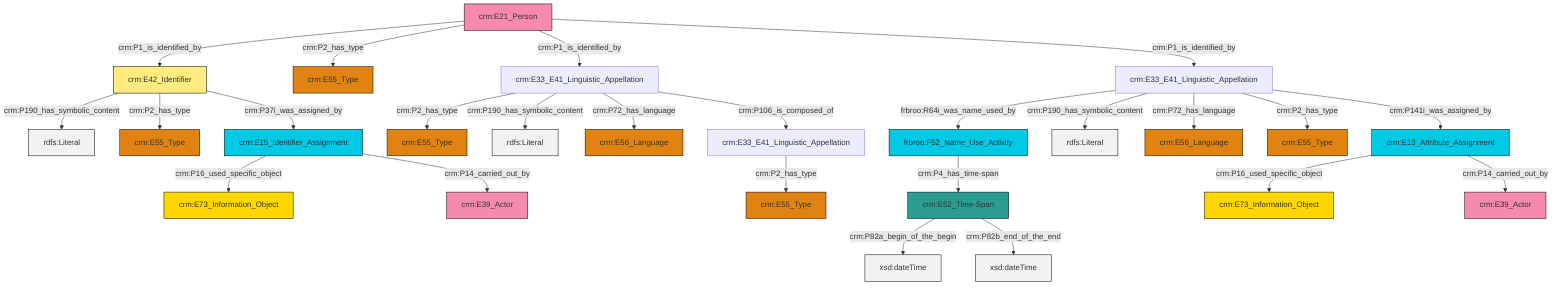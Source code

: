 graph TD
classDef Literal fill:#f2f2f2,stroke:#000000;
classDef CRM_Entity fill:#FFFFFF,stroke:#000000;
classDef Temporal_Entity fill:#00C9E6, stroke:#000000;
classDef Type fill:#E18312, stroke:#000000;
classDef Time-Span fill:#2C9C91, stroke:#000000;
classDef Appellation fill:#FFEB7F, stroke:#000000;
classDef Place fill:#008836, stroke:#000000;
classDef Persistent_Item fill:#B266B2, stroke:#000000;
classDef Conceptual_Object fill:#FFD700, stroke:#000000;
classDef Physical_Thing fill:#D2B48C, stroke:#000000;
classDef Actor fill:#f58aad, stroke:#000000;
classDef PC_Classes fill:#4ce600, stroke:#000000;
classDef Multi fill:#cccccc,stroke:#000000;

0["crm:E33_E41_Linguistic_Appellation"]:::Default -->|crm:P2_has_type| 1["crm:E55_Type"]:::Type
2["crm:E42_Identifier"]:::Appellation -->|crm:P190_has_symbolic_content| 3[rdfs:Literal]:::Literal
4["crm:E33_E41_Linguistic_Appellation"]:::Default -->|crm:P2_has_type| 5["crm:E55_Type"]:::Type
9["crm:E33_E41_Linguistic_Appellation"]:::Default -->|frbroo:R64i_was_name_used_by| 10["frbroo:F52_Name_Use_Activity"]:::Temporal_Entity
12["crm:E13_Attribute_Assignment"]:::Temporal_Entity -->|crm:P16_used_specific_object| 13["crm:E73_Information_Object"]:::Conceptual_Object
9["crm:E33_E41_Linguistic_Appellation"]:::Default -->|crm:P190_has_symbolic_content| 14[rdfs:Literal]:::Literal
9["crm:E33_E41_Linguistic_Appellation"]:::Default -->|crm:P72_has_language| 15["crm:E56_Language"]:::Type
0["crm:E33_E41_Linguistic_Appellation"]:::Default -->|crm:P190_has_symbolic_content| 16[rdfs:Literal]:::Literal
19["crm:E15_Identifier_Assignment"]:::Temporal_Entity -->|crm:P16_used_specific_object| 20["crm:E73_Information_Object"]:::Conceptual_Object
0["crm:E33_E41_Linguistic_Appellation"]:::Default -->|crm:P72_has_language| 22["crm:E56_Language"]:::Type
24["crm:E21_Person"]:::Actor -->|crm:P1_is_identified_by| 2["crm:E42_Identifier"]:::Appellation
12["crm:E13_Attribute_Assignment"]:::Temporal_Entity -->|crm:P14_carried_out_by| 25["crm:E39_Actor"]:::Actor
0["crm:E33_E41_Linguistic_Appellation"]:::Default -->|crm:P106_is_composed_of| 4["crm:E33_E41_Linguistic_Appellation"]:::Default
10["frbroo:F52_Name_Use_Activity"]:::Temporal_Entity -->|crm:P4_has_time-span| 26["crm:E52_Time-Span"]:::Time-Span
9["crm:E33_E41_Linguistic_Appellation"]:::Default -->|crm:P2_has_type| 17["crm:E55_Type"]:::Type
24["crm:E21_Person"]:::Actor -->|crm:P2_has_type| 28["crm:E55_Type"]:::Type
2["crm:E42_Identifier"]:::Appellation -->|crm:P2_has_type| 30["crm:E55_Type"]:::Type
19["crm:E15_Identifier_Assignment"]:::Temporal_Entity -->|crm:P14_carried_out_by| 7["crm:E39_Actor"]:::Actor
9["crm:E33_E41_Linguistic_Appellation"]:::Default -->|crm:P141i_was_assigned_by| 12["crm:E13_Attribute_Assignment"]:::Temporal_Entity
26["crm:E52_Time-Span"]:::Time-Span -->|crm:P82a_begin_of_the_begin| 33[xsd:dateTime]:::Literal
24["crm:E21_Person"]:::Actor -->|crm:P1_is_identified_by| 0["crm:E33_E41_Linguistic_Appellation"]:::Default
24["crm:E21_Person"]:::Actor -->|crm:P1_is_identified_by| 9["crm:E33_E41_Linguistic_Appellation"]:::Default
26["crm:E52_Time-Span"]:::Time-Span -->|crm:P82b_end_of_the_end| 37[xsd:dateTime]:::Literal
2["crm:E42_Identifier"]:::Appellation -->|crm:P37i_was_assigned_by| 19["crm:E15_Identifier_Assignment"]:::Temporal_Entity